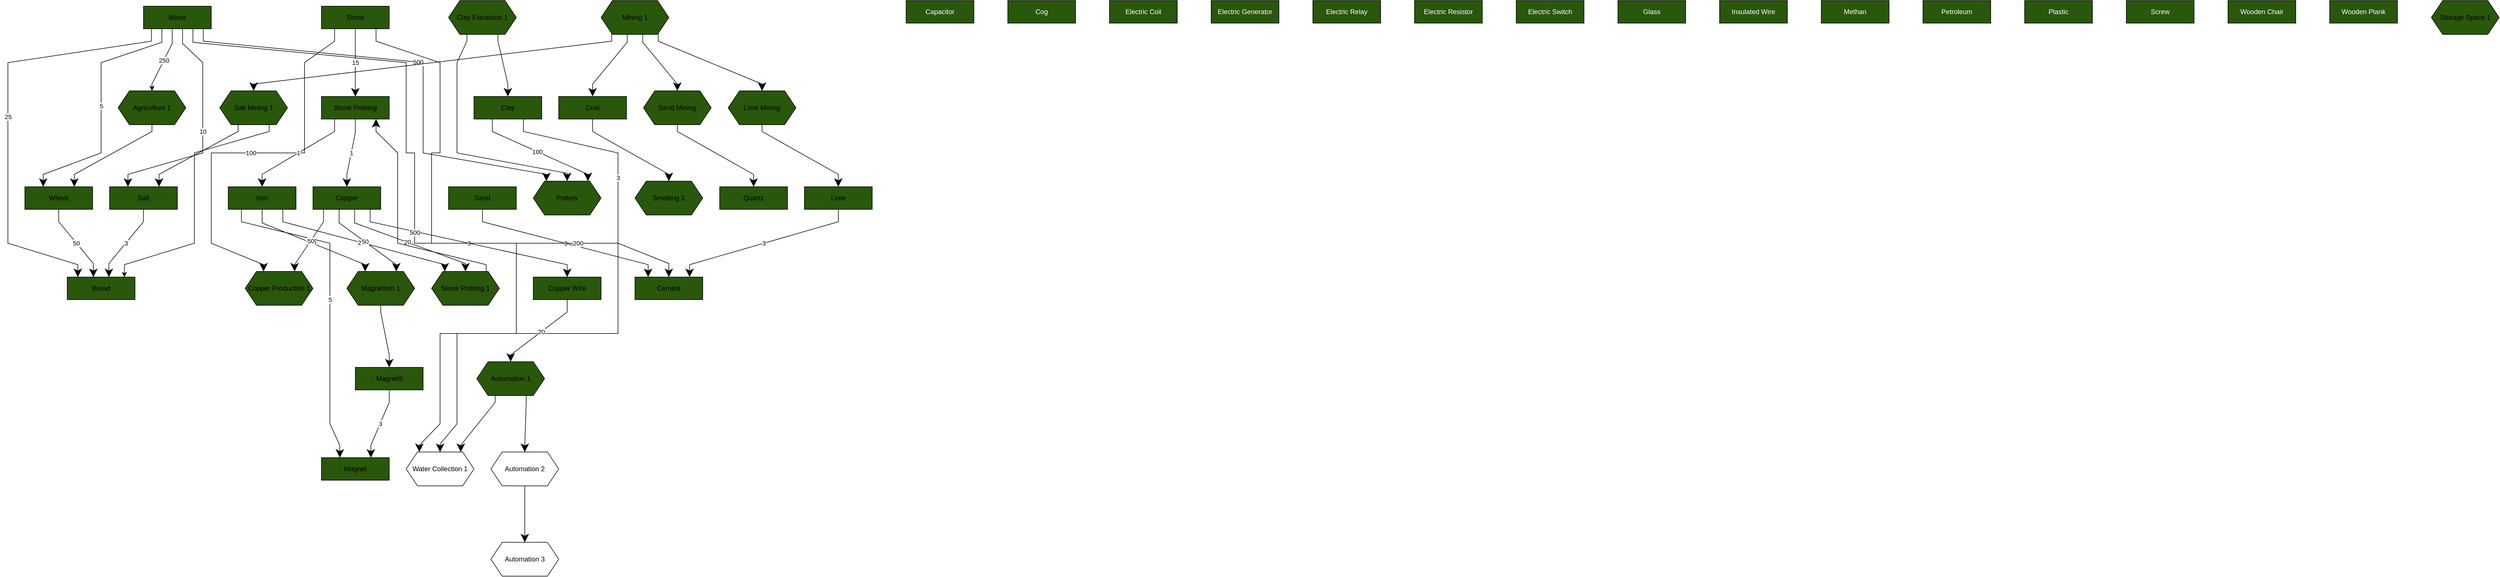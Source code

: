 <mxfile version="17.1.2" type="device"><diagram id="CeTVNoN6J5sdqTTeN6VV" name="Page-1"><mxGraphModel dx="1822" dy="754" grid="1" gridSize="10" guides="1" tooltips="0" connect="1" arrows="1" fold="1" page="0" pageScale="1" pageWidth="827" pageHeight="1169" math="0" shadow="0"><root><mxCell id="0"/><mxCell id="1" parent="0"/><mxCell id="TYY-OfF8i73t4bDMe9A3-23" value="100" style="edgeStyle=orthogonalEdgeStyle;orthogonalLoop=1;jettySize=auto;html=1;noEdgeStyle=1;orthogonal=1;endSize=12;rounded=0;" parent="1" source="TYY-OfF8i73t4bDMe9A3-15" target="TYY-OfF8i73t4bDMe9A3-21" edge="1"><mxGeometry relative="1" as="geometry"><Array as="points"><mxPoint x="450" y="394"/><mxPoint x="632.5" y="468"/></Array></mxGeometry></mxCell><mxCell id="TYY-OfF8i73t4bDMe9A3-30" value="20" style="edgeStyle=orthogonalEdgeStyle;orthogonalLoop=1;jettySize=auto;html=1;noEdgeStyle=1;orthogonal=1;endSize=12;rounded=0;" parent="1" source="TYY-OfF8i73t4bDMe9A3-15" target="TYY-OfF8i73t4bDMe9A3-29" edge="1"><mxGeometry relative="1" as="geometry"><Array as="points"><mxPoint x="486.667" y="392"/><mxPoint x="773.333" y="468"/></Array></mxGeometry></mxCell><mxCell id="TYY-OfF8i73t4bDMe9A3-37" value="5" style="edgeStyle=orthogonalEdgeStyle;orthogonalLoop=1;jettySize=auto;html=1;noEdgeStyle=1;orthogonal=1;endSize=12;rounded=0;" parent="1" source="TYY-OfF8i73t4bDMe9A3-15" target="TYY-OfF8i73t4bDMe9A3-35" edge="1"><mxGeometry relative="1" as="geometry"><Array as="points"><mxPoint x="413.333" y="392"/><mxPoint x="570" y="430"/><mxPoint x="570" y="590"/><mxPoint x="570" y="590"/><mxPoint x="570" y="750"/><mxPoint x="587.5" y="788"/></Array></mxGeometry></mxCell><mxCell id="TYY-OfF8i73t4bDMe9A3-15" value="Iron" style="rounded=0;whiteSpace=wrap;html=1;fillColor=#29570B;" parent="1" vertex="1"><mxGeometry x="390" y="330" width="120" height="40" as="geometry"/></mxCell><mxCell id="TYY-OfF8i73t4bDMe9A3-24" value="50" style="edgeStyle=orthogonalEdgeStyle;orthogonalLoop=1;jettySize=auto;html=1;noEdgeStyle=1;orthogonal=1;endSize=12;rounded=0;" parent="1" source="TYY-OfF8i73t4bDMe9A3-16" target="TYY-OfF8i73t4bDMe9A3-21" edge="1"><mxGeometry relative="1" as="geometry"><mxPoint x="260" y="360" as="targetPoint"/><Array as="points"><mxPoint x="586.25" y="394"/><mxPoint x="687.5" y="468"/></Array></mxGeometry></mxCell><mxCell id="TYY-OfF8i73t4bDMe9A3-27" value="50" style="edgeStyle=orthogonalEdgeStyle;orthogonalLoop=1;jettySize=auto;html=1;noEdgeStyle=1;orthogonal=1;endSize=12;rounded=0;" parent="1" source="TYY-OfF8i73t4bDMe9A3-16" target="TYY-OfF8i73t4bDMe9A3-26" edge="1"><mxGeometry relative="1" as="geometry"><Array as="points"><mxPoint x="558.75" y="392"/><mxPoint x="507.5" y="468"/></Array></mxGeometry></mxCell><mxCell id="TYY-OfF8i73t4bDMe9A3-31" value="20" style="edgeStyle=orthogonalEdgeStyle;orthogonalLoop=1;jettySize=auto;html=1;noEdgeStyle=1;orthogonal=1;endSize=12;rounded=0;" parent="1" source="TYY-OfF8i73t4bDMe9A3-16" target="TYY-OfF8i73t4bDMe9A3-29" edge="1"><mxGeometry relative="1" as="geometry"><Array as="points"><mxPoint x="613.75" y="394"/><mxPoint x="810" y="466"/></Array></mxGeometry></mxCell><mxCell id="TYY-OfF8i73t4bDMe9A3-38" value="3" style="edgeStyle=orthogonalEdgeStyle;orthogonalLoop=1;jettySize=auto;html=1;noEdgeStyle=1;orthogonal=1;endSize=12;rounded=0;" parent="1" source="TYY-OfF8i73t4bDMe9A3-16" target="TYY-OfF8i73t4bDMe9A3-34" edge="1"><mxGeometry relative="1" as="geometry"><Array as="points"><mxPoint x="641.25" y="392"/><mxPoint x="990" y="468"/></Array></mxGeometry></mxCell><mxCell id="TYY-OfF8i73t4bDMe9A3-16" value="Copper" style="rounded=0;whiteSpace=wrap;html=1;fillColor=#29570B;" parent="1" vertex="1"><mxGeometry x="540" y="330" width="120" height="40" as="geometry"/></mxCell><mxCell id="MSOPIZeujYxWpghLqatW-7" value="10" style="edgeStyle=orthogonalEdgeStyle;orthogonalLoop=1;jettySize=auto;html=1;noEdgeStyle=1;orthogonal=1;endSize=12;rounded=0;" parent="1" source="TYY-OfF8i73t4bDMe9A3-17" target="MSOPIZeujYxWpghLqatW-5" edge="1"><mxGeometry relative="1" as="geometry"><Array as="points"><mxPoint x="309.167" y="76"/><mxPoint x="345" y="110"/><mxPoint x="345" y="270"/><mxPoint x="212.5" y="308"/></Array></mxGeometry></mxCell><mxCell id="MSOPIZeujYxWpghLqatW-11" value="25" style="edgeStyle=orthogonalEdgeStyle;orthogonalLoop=1;jettySize=auto;html=1;noEdgeStyle=1;orthogonal=1;endSize=12;rounded=0;" parent="1" source="TYY-OfF8i73t4bDMe9A3-17" target="MSOPIZeujYxWpghLqatW-8" edge="1"><mxGeometry relative="1" as="geometry"><Array as="points"><mxPoint x="254.167" y="72"/><mxPoint y="110"/><mxPoint y="270"/><mxPoint y="270"/><mxPoint y="430"/><mxPoint x="123.75" y="468"/></Array></mxGeometry></mxCell><mxCell id="MSOPIZeujYxWpghLqatW-18" value="500" style="edgeStyle=orthogonalEdgeStyle;orthogonalLoop=1;jettySize=auto;html=1;noEdgeStyle=1;orthogonal=1;endSize=12;rounded=0;" parent="1" source="TYY-OfF8i73t4bDMe9A3-17" target="MSOPIZeujYxWpghLqatW-16" edge="1"><mxGeometry relative="1" as="geometry"><Array as="points"><mxPoint x="345.833" y="72"/><mxPoint x="735" y="110"/><mxPoint x="735" y="270"/><mxPoint x="953.333" y="308"/></Array></mxGeometry></mxCell><mxCell id="kwc9Ztk_CxPcCrk_R-5U-1" value="250" style="edgeStyle=orthogonalEdgeStyle;rounded=0;orthogonalLoop=1;jettySize=auto;html=1;noEdgeStyle=1;orthogonal=1;" parent="1" source="TYY-OfF8i73t4bDMe9A3-17" target="MSOPIZeujYxWpghLqatW-1" edge="1"><mxGeometry relative="1" as="geometry"><Array as="points"><mxPoint x="290.833" y="76"/><mxPoint x="255" y="148"/></Array></mxGeometry></mxCell><mxCell id="kwc9Ztk_CxPcCrk_R-5U-2" value="5" style="edgeStyle=orthogonalEdgeStyle;shape=connector;rounded=0;orthogonalLoop=1;jettySize=auto;html=1;labelBackgroundColor=default;fontFamily=Helvetica;fontSize=11;fontColor=default;endArrow=classic;endSize=12;strokeColor=default;noEdgeStyle=1;orthogonal=1;" parent="1" source="TYY-OfF8i73t4bDMe9A3-17" target="MSOPIZeujYxWpghLqatW-2" edge="1"><mxGeometry relative="1" as="geometry"><Array as="points"><mxPoint x="272.5" y="74"/><mxPoint x="165" y="110"/><mxPoint x="165" y="270"/><mxPoint x="62.5" y="308"/></Array></mxGeometry></mxCell><mxCell id="kwc9Ztk_CxPcCrk_R-5U-8" value="500" style="edgeStyle=orthogonalEdgeStyle;shape=connector;rounded=0;orthogonalLoop=1;jettySize=auto;html=1;labelBackgroundColor=default;fontFamily=Helvetica;fontSize=11;fontColor=default;endArrow=classic;endSize=12;strokeColor=default;noEdgeStyle=1;orthogonal=1;" parent="1" source="TYY-OfF8i73t4bDMe9A3-17" target="kwc9Ztk_CxPcCrk_R-5U-6" edge="1"><mxGeometry relative="1" as="geometry"><Array as="points"><mxPoint x="327.5" y="74"/><mxPoint x="705" y="110"/><mxPoint x="705" y="270"/><mxPoint x="720" y="270"/><mxPoint x="720" y="430"/><mxPoint x="900" y="430"/><mxPoint x="900" y="590"/><mxPoint x="765" y="590"/><mxPoint x="765" y="750"/><mxPoint x="728.333" y="788"/></Array></mxGeometry></mxCell><mxCell id="TYY-OfF8i73t4bDMe9A3-17" value="Water" style="rounded=0;whiteSpace=wrap;html=1;fillColor=#29570B;" parent="1" vertex="1"><mxGeometry x="240" y="10" width="120" height="40" as="geometry"/></mxCell><mxCell id="MSOPIZeujYxWpghLqatW-25" value="3" style="edgeStyle=orthogonalEdgeStyle;orthogonalLoop=1;jettySize=auto;html=1;noEdgeStyle=1;orthogonal=1;endSize=12;rounded=0;" parent="1" source="TYY-OfF8i73t4bDMe9A3-18" target="MSOPIZeujYxWpghLqatW-22" edge="1"><mxGeometry relative="1" as="geometry"><Array as="points"><mxPoint x="840" y="392"/><mxPoint x="1133.333" y="468"/></Array></mxGeometry></mxCell><mxCell id="TYY-OfF8i73t4bDMe9A3-18" value="Sand" style="rounded=0;whiteSpace=wrap;html=1;fillColor=#29570B;" parent="1" vertex="1"><mxGeometry x="780" y="330" width="120" height="40" as="geometry"/></mxCell><mxCell id="TYY-OfF8i73t4bDMe9A3-28" value="100" style="edgeStyle=orthogonalEdgeStyle;orthogonalLoop=1;jettySize=auto;html=1;noEdgeStyle=1;orthogonal=1;endSize=12;rounded=0;" parent="1" source="TYY-OfF8i73t4bDMe9A3-19" target="TYY-OfF8i73t4bDMe9A3-26" edge="1"><mxGeometry relative="1" as="geometry"><Array as="points"><mxPoint x="578.333" y="72"/><mxPoint x="525" y="110"/><mxPoint x="525" y="270"/><mxPoint x="360" y="270"/><mxPoint x="360" y="430"/><mxPoint x="452.5" y="468"/></Array></mxGeometry></mxCell><mxCell id="TYY-OfF8i73t4bDMe9A3-41" value="15" style="edgeStyle=orthogonalEdgeStyle;orthogonalLoop=1;jettySize=auto;html=1;noEdgeStyle=1;orthogonal=1;endSize=12;rounded=0;" parent="1" source="TYY-OfF8i73t4bDMe9A3-19" target="TYY-OfF8i73t4bDMe9A3-39" edge="1"><mxGeometry relative="1" as="geometry"><Array as="points"><mxPoint x="615" y="74"/><mxPoint x="615" y="148"/></Array></mxGeometry></mxCell><mxCell id="kwc9Ztk_CxPcCrk_R-5U-9" value="200" style="edgeStyle=orthogonalEdgeStyle;shape=connector;rounded=0;orthogonalLoop=1;jettySize=auto;html=1;labelBackgroundColor=default;fontFamily=Helvetica;fontSize=11;fontColor=default;endArrow=classic;endSize=12;strokeColor=default;noEdgeStyle=1;orthogonal=1;" parent="1" source="TYY-OfF8i73t4bDMe9A3-19" target="kwc9Ztk_CxPcCrk_R-5U-6" edge="1"><mxGeometry relative="1" as="geometry"><Array as="points"><mxPoint x="651.667" y="72"/><mxPoint x="765" y="110"/><mxPoint x="765" y="270"/><mxPoint x="750" y="270"/><mxPoint x="750" y="430"/><mxPoint x="1080" y="430"/><mxPoint x="1080" y="590"/><mxPoint x="795" y="590"/><mxPoint x="795" y="750"/><mxPoint x="765" y="786"/></Array></mxGeometry></mxCell><mxCell id="TYY-OfF8i73t4bDMe9A3-19" value="Stone" style="rounded=0;whiteSpace=wrap;html=1;fillColor=#29570B;" parent="1" vertex="1"><mxGeometry x="555" y="10" width="120" height="40" as="geometry"/></mxCell><mxCell id="TYY-OfF8i73t4bDMe9A3-36" value="3" style="edgeStyle=orthogonalEdgeStyle;orthogonalLoop=1;jettySize=auto;html=1;noEdgeStyle=1;orthogonal=1;endSize=12;rounded=0;" parent="1" source="TYY-OfF8i73t4bDMe9A3-20" target="TYY-OfF8i73t4bDMe9A3-35" edge="1"><mxGeometry relative="1" as="geometry"><Array as="points"><mxPoint x="675" y="712"/><mxPoint x="642.5" y="788"/></Array></mxGeometry></mxCell><mxCell id="TYY-OfF8i73t4bDMe9A3-20" value="Magnetit" style="rounded=0;whiteSpace=wrap;html=1;fillColor=#29570B;" parent="1" vertex="1"><mxGeometry x="615" y="650" width="120" height="40" as="geometry"/></mxCell><mxCell id="TYY-OfF8i73t4bDMe9A3-25" style="edgeStyle=orthogonalEdgeStyle;orthogonalLoop=1;jettySize=auto;html=1;noEdgeStyle=1;orthogonal=1;endSize=12;rounded=0;" parent="1" source="TYY-OfF8i73t4bDMe9A3-21" target="TYY-OfF8i73t4bDMe9A3-20" edge="1"><mxGeometry relative="1" as="geometry"><Array as="points"><mxPoint x="660" y="552"/><mxPoint x="675" y="628"/></Array></mxGeometry></mxCell><mxCell id="TYY-OfF8i73t4bDMe9A3-21" value="Magnetism 1" style="shape=hexagon;perimeter=hexagonPerimeter2;whiteSpace=wrap;html=1;fixedSize=1;fillColor=#29570B;" parent="1" vertex="1"><mxGeometry x="600" y="480" width="120" height="60" as="geometry"/></mxCell><mxCell id="TYY-OfF8i73t4bDMe9A3-26" value="Copper Production 1" style="shape=hexagon;perimeter=hexagonPerimeter2;whiteSpace=wrap;html=1;fixedSize=1;fillColor=#29570B;" parent="1" vertex="1"><mxGeometry x="420" y="480" width="120" height="60" as="geometry"/></mxCell><mxCell id="TYY-OfF8i73t4bDMe9A3-40" style="edgeStyle=orthogonalEdgeStyle;orthogonalLoop=1;jettySize=auto;html=1;noEdgeStyle=1;orthogonal=1;endSize=12;rounded=0;" parent="1" source="TYY-OfF8i73t4bDMe9A3-29" target="TYY-OfF8i73t4bDMe9A3-39" edge="1"><mxGeometry relative="1" as="geometry"><Array as="points"><mxPoint x="846.667" y="468"/><mxPoint x="690" y="430"/><mxPoint x="690" y="270"/><mxPoint x="651.667" y="232"/></Array></mxGeometry></mxCell><mxCell id="TYY-OfF8i73t4bDMe9A3-29" value="Stone Probing 1" style="shape=hexagon;perimeter=hexagonPerimeter2;whiteSpace=wrap;html=1;fixedSize=1;fillColor=#29570B;" parent="1" vertex="1"><mxGeometry x="750" y="480" width="120" height="60" as="geometry"/></mxCell><mxCell id="kwc9Ztk_CxPcCrk_R-5U-3" value="20" style="edgeStyle=orthogonalEdgeStyle;shape=connector;rounded=0;orthogonalLoop=1;jettySize=auto;html=1;labelBackgroundColor=default;fontFamily=Helvetica;fontSize=11;fontColor=default;endArrow=classic;endSize=12;strokeColor=default;noEdgeStyle=1;orthogonal=1;" parent="1" source="TYY-OfF8i73t4bDMe9A3-34" target="MSOPIZeujYxWpghLqatW-26" edge="1"><mxGeometry relative="1" as="geometry"><Array as="points"><mxPoint x="990" y="552"/><mxPoint x="890" y="628"/></Array></mxGeometry></mxCell><mxCell id="TYY-OfF8i73t4bDMe9A3-34" value="Copper Wire" style="rounded=0;whiteSpace=wrap;html=1;fillColor=#29570B;" parent="1" vertex="1"><mxGeometry x="930" y="490" width="120" height="40" as="geometry"/></mxCell><mxCell id="TYY-OfF8i73t4bDMe9A3-35" value="Magnet" style="rounded=0;whiteSpace=wrap;html=1;fillColor=#29570B;" parent="1" vertex="1"><mxGeometry x="555" y="810" width="120" height="40" as="geometry"/></mxCell><mxCell id="TYY-OfF8i73t4bDMe9A3-42" value="1" style="edgeStyle=orthogonalEdgeStyle;orthogonalLoop=1;jettySize=auto;html=1;noEdgeStyle=1;orthogonal=1;endSize=12;rounded=0;" parent="1" source="TYY-OfF8i73t4bDMe9A3-39" target="TYY-OfF8i73t4bDMe9A3-15" edge="1"><mxGeometry relative="1" as="geometry"><Array as="points"><mxPoint x="578.333" y="232"/><mxPoint x="450" y="308"/></Array></mxGeometry></mxCell><mxCell id="TYY-OfF8i73t4bDMe9A3-43" value="1" style="edgeStyle=orthogonalEdgeStyle;orthogonalLoop=1;jettySize=auto;html=1;noEdgeStyle=1;orthogonal=1;endSize=12;rounded=0;" parent="1" source="TYY-OfF8i73t4bDMe9A3-39" target="TYY-OfF8i73t4bDMe9A3-16" edge="1"><mxGeometry relative="1" as="geometry"><Array as="points"><mxPoint x="615" y="234"/><mxPoint x="600" y="308"/></Array></mxGeometry></mxCell><mxCell id="TYY-OfF8i73t4bDMe9A3-39" value="Stone Probing" style="rounded=0;whiteSpace=wrap;html=1;fillColor=#29570B;" parent="1" vertex="1"><mxGeometry x="555" y="170" width="120" height="40" as="geometry"/></mxCell><mxCell id="MSOPIZeujYxWpghLqatW-3" style="edgeStyle=orthogonalEdgeStyle;orthogonalLoop=1;jettySize=auto;html=1;noEdgeStyle=1;orthogonal=1;endSize=12;rounded=0;" parent="1" source="MSOPIZeujYxWpghLqatW-1" target="MSOPIZeujYxWpghLqatW-2" edge="1"><mxGeometry relative="1" as="geometry"><Array as="points"><mxPoint x="255" y="232"/><mxPoint x="117.5" y="308"/></Array></mxGeometry></mxCell><mxCell id="MSOPIZeujYxWpghLqatW-1" value="Agriculture 1" style="shape=hexagon;perimeter=hexagonPerimeter2;whiteSpace=wrap;html=1;fixedSize=1;fillColor=#29570B;" parent="1" vertex="1"><mxGeometry x="195" y="160" width="120" height="60" as="geometry"/></mxCell><mxCell id="MSOPIZeujYxWpghLqatW-9" value="50" style="edgeStyle=orthogonalEdgeStyle;orthogonalLoop=1;jettySize=auto;html=1;noEdgeStyle=1;orthogonal=1;endSize=12;rounded=0;" parent="1" source="MSOPIZeujYxWpghLqatW-2" target="MSOPIZeujYxWpghLqatW-8" edge="1"><mxGeometry relative="1" as="geometry"><Array as="points"><mxPoint x="90" y="392"/><mxPoint x="151.25" y="466"/></Array></mxGeometry></mxCell><mxCell id="MSOPIZeujYxWpghLqatW-2" value="Wheat" style="rounded=0;whiteSpace=wrap;html=1;fillColor=#29570B;" parent="1" vertex="1"><mxGeometry x="30" y="330" width="120" height="40" as="geometry"/></mxCell><mxCell id="MSOPIZeujYxWpghLqatW-6" style="edgeStyle=orthogonalEdgeStyle;orthogonalLoop=1;jettySize=auto;html=1;noEdgeStyle=1;orthogonal=1;endSize=12;rounded=0;" parent="1" source="MSOPIZeujYxWpghLqatW-4" target="MSOPIZeujYxWpghLqatW-5" edge="1"><mxGeometry relative="1" as="geometry"><Array as="points"><mxPoint x="407.5" y="232"/><mxPoint x="267.5" y="308"/></Array></mxGeometry></mxCell><mxCell id="zNunhVBRazqZsVwoBN01-1" style="edgeStyle=orthogonalEdgeStyle;rounded=0;orthogonalLoop=1;jettySize=auto;html=1;noEdgeStyle=1;orthogonal=1;" edge="1" parent="1" source="MSOPIZeujYxWpghLqatW-4" target="MSOPIZeujYxWpghLqatW-8"><mxGeometry relative="1" as="geometry"><Array as="points"><mxPoint x="462.5" y="232"/><mxPoint x="330" y="270"/><mxPoint x="330" y="430"/><mxPoint x="206.25" y="468"/></Array></mxGeometry></mxCell><mxCell id="MSOPIZeujYxWpghLqatW-4" value="Salt Mining 1" style="shape=hexagon;perimeter=hexagonPerimeter2;whiteSpace=wrap;html=1;fixedSize=1;fillColor=#29570B;" parent="1" vertex="1"><mxGeometry x="375" y="160" width="120" height="60" as="geometry"/></mxCell><mxCell id="MSOPIZeujYxWpghLqatW-10" value="3" style="edgeStyle=orthogonalEdgeStyle;orthogonalLoop=1;jettySize=auto;html=1;noEdgeStyle=1;orthogonal=1;endSize=12;rounded=0;" parent="1" source="MSOPIZeujYxWpghLqatW-5" target="MSOPIZeujYxWpghLqatW-8" edge="1"><mxGeometry relative="1" as="geometry"><Array as="points"><mxPoint x="240" y="392"/><mxPoint x="178.75" y="466"/></Array></mxGeometry></mxCell><mxCell id="MSOPIZeujYxWpghLqatW-5" value="Salt" style="rounded=0;whiteSpace=wrap;html=1;fillColor=#29570B;" parent="1" vertex="1"><mxGeometry x="180" y="330" width="120" height="40" as="geometry"/></mxCell><mxCell id="MSOPIZeujYxWpghLqatW-8" value="Bread" style="rounded=0;whiteSpace=wrap;html=1;fillColor=#29570B;" parent="1" vertex="1"><mxGeometry x="105" y="490" width="120" height="40" as="geometry"/></mxCell><mxCell id="MSOPIZeujYxWpghLqatW-36" style="edgeStyle=orthogonalEdgeStyle;shape=connector;rounded=0;orthogonalLoop=1;jettySize=auto;html=1;labelBackgroundColor=default;fontFamily=Helvetica;fontSize=11;fontColor=default;endArrow=classic;endSize=12;strokeColor=default;noEdgeStyle=1;orthogonal=1;" parent="1" source="MSOPIZeujYxWpghLqatW-12" target="MSOPIZeujYxWpghLqatW-35" edge="1"><mxGeometry relative="1" as="geometry"><Array as="points"><mxPoint x="1035" y="232"/><mxPoint x="1170" y="308"/></Array></mxGeometry></mxCell><mxCell id="MSOPIZeujYxWpghLqatW-12" value="Coal" style="rounded=0;whiteSpace=wrap;html=1;fillColor=#29570B;" parent="1" vertex="1"><mxGeometry x="975" y="170" width="120" height="40" as="geometry"/></mxCell><mxCell id="MSOPIZeujYxWpghLqatW-15" style="edgeStyle=orthogonalEdgeStyle;orthogonalLoop=1;jettySize=auto;html=1;noEdgeStyle=1;orthogonal=1;endSize=12;rounded=0;" parent="1" source="MSOPIZeujYxWpghLqatW-13" target="MSOPIZeujYxWpghLqatW-14" edge="1"><mxGeometry relative="1" as="geometry"><Array as="points"><mxPoint x="867.5" y="72"/><mxPoint x="885" y="148"/></Array></mxGeometry></mxCell><mxCell id="kwc9Ztk_CxPcCrk_R-5U-4" style="edgeStyle=orthogonalEdgeStyle;shape=connector;rounded=0;orthogonalLoop=1;jettySize=auto;html=1;labelBackgroundColor=default;fontFamily=Helvetica;fontSize=11;fontColor=default;endArrow=classic;endSize=12;strokeColor=default;noEdgeStyle=1;orthogonal=1;" parent="1" source="MSOPIZeujYxWpghLqatW-13" target="MSOPIZeujYxWpghLqatW-16" edge="1"><mxGeometry relative="1" as="geometry"><Array as="points"><mxPoint x="812.5" y="72"/><mxPoint x="795" y="110"/><mxPoint x="795" y="270"/><mxPoint x="990" y="306"/></Array></mxGeometry></mxCell><mxCell id="MSOPIZeujYxWpghLqatW-13" value="Clay Extraction 1" style="shape=hexagon;perimeter=hexagonPerimeter2;whiteSpace=wrap;html=1;fixedSize=1;fillColor=#29570B;" parent="1" vertex="1"><mxGeometry x="780" width="120" height="60" as="geometry"/></mxCell><mxCell id="MSOPIZeujYxWpghLqatW-17" value="100" style="edgeStyle=orthogonalEdgeStyle;orthogonalLoop=1;jettySize=auto;html=1;noEdgeStyle=1;orthogonal=1;endSize=12;rounded=0;" parent="1" source="MSOPIZeujYxWpghLqatW-14" target="MSOPIZeujYxWpghLqatW-16" edge="1"><mxGeometry relative="1" as="geometry"><Array as="points"><mxPoint x="857.5" y="232"/><mxPoint x="1026.667" y="308"/></Array></mxGeometry></mxCell><mxCell id="MSOPIZeujYxWpghLqatW-23" value="3" style="edgeStyle=orthogonalEdgeStyle;orthogonalLoop=1;jettySize=auto;html=1;noEdgeStyle=1;orthogonal=1;endSize=12;rounded=0;" parent="1" source="MSOPIZeujYxWpghLqatW-14" target="MSOPIZeujYxWpghLqatW-22" edge="1"><mxGeometry relative="1" as="geometry"><Array as="points"><mxPoint x="912.5" y="232"/><mxPoint x="1080" y="270"/><mxPoint x="1080" y="430"/><mxPoint x="1170" y="466"/></Array></mxGeometry></mxCell><mxCell id="MSOPIZeujYxWpghLqatW-14" value="Clay" style="rounded=0;whiteSpace=wrap;html=1;fillColor=#29570B;" parent="1" vertex="1"><mxGeometry x="825" y="170" width="120" height="40" as="geometry"/></mxCell><mxCell id="MSOPIZeujYxWpghLqatW-16" value="Pottery" style="shape=hexagon;perimeter=hexagonPerimeter2;whiteSpace=wrap;html=1;fixedSize=1;fillColor=#29570B;" parent="1" vertex="1"><mxGeometry x="930" y="320" width="120" height="60" as="geometry"/></mxCell><mxCell id="MSOPIZeujYxWpghLqatW-24" value="3" style="edgeStyle=orthogonalEdgeStyle;orthogonalLoop=1;jettySize=auto;html=1;noEdgeStyle=1;orthogonal=1;endSize=12;rounded=0;" parent="1" source="MSOPIZeujYxWpghLqatW-19" target="MSOPIZeujYxWpghLqatW-22" edge="1"><mxGeometry relative="1" as="geometry"><Array as="points"><mxPoint x="1470" y="392"/><mxPoint x="1206.667" y="468"/></Array></mxGeometry></mxCell><mxCell id="MSOPIZeujYxWpghLqatW-19" value="Lime" style="rounded=0;whiteSpace=wrap;html=1;fillColor=#29570B;" parent="1" vertex="1"><mxGeometry x="1410" y="330" width="120" height="40" as="geometry"/></mxCell><mxCell id="MSOPIZeujYxWpghLqatW-21" style="edgeStyle=orthogonalEdgeStyle;orthogonalLoop=1;jettySize=auto;html=1;noEdgeStyle=1;orthogonal=1;endSize=12;rounded=0;" parent="1" source="MSOPIZeujYxWpghLqatW-20" target="MSOPIZeujYxWpghLqatW-19" edge="1"><mxGeometry relative="1" as="geometry"><Array as="points"><mxPoint x="1335" y="232"/><mxPoint x="1470" y="308"/></Array></mxGeometry></mxCell><mxCell id="MSOPIZeujYxWpghLqatW-20" value="Lime Mining" style="shape=hexagon;perimeter=hexagonPerimeter2;whiteSpace=wrap;html=1;fixedSize=1;fillColor=#29570B;" parent="1" vertex="1"><mxGeometry x="1275" y="160" width="120" height="60" as="geometry"/></mxCell><mxCell id="MSOPIZeujYxWpghLqatW-22" value="Cement" style="rounded=0;whiteSpace=wrap;html=1;fillColor=#29570B;" parent="1" vertex="1"><mxGeometry x="1110" y="490" width="120" height="40" as="geometry"/></mxCell><mxCell id="MSOPIZeujYxWpghLqatW-28" style="edgeStyle=orthogonalEdgeStyle;orthogonalLoop=1;jettySize=auto;html=1;noEdgeStyle=1;orthogonal=1;endSize=12;rounded=0;" parent="1" source="MSOPIZeujYxWpghLqatW-26" target="MSOPIZeujYxWpghLqatW-27" edge="1"><mxGeometry relative="1" as="geometry"><Array as="points"><mxPoint x="917.5" y="712"/><mxPoint x="915" y="788"/></Array></mxGeometry></mxCell><mxCell id="kwc9Ztk_CxPcCrk_R-5U-7" style="edgeStyle=orthogonalEdgeStyle;shape=connector;rounded=0;orthogonalLoop=1;jettySize=auto;html=1;labelBackgroundColor=default;fontFamily=Helvetica;fontSize=11;fontColor=default;endArrow=classic;endSize=12;strokeColor=default;noEdgeStyle=1;orthogonal=1;" parent="1" source="MSOPIZeujYxWpghLqatW-26" target="kwc9Ztk_CxPcCrk_R-5U-6" edge="1"><mxGeometry relative="1" as="geometry"><Array as="points"><mxPoint x="862.5" y="712"/><mxPoint x="801.667" y="788"/></Array></mxGeometry></mxCell><mxCell id="MSOPIZeujYxWpghLqatW-26" value="Automation 1" style="shape=hexagon;perimeter=hexagonPerimeter2;whiteSpace=wrap;html=1;fixedSize=1;fillColor=#29570B;" parent="1" vertex="1"><mxGeometry x="830" y="640" width="120" height="60" as="geometry"/></mxCell><mxCell id="MSOPIZeujYxWpghLqatW-30" style="edgeStyle=orthogonalEdgeStyle;orthogonalLoop=1;jettySize=auto;html=1;noEdgeStyle=1;orthogonal=1;endSize=12;rounded=0;" parent="1" source="MSOPIZeujYxWpghLqatW-27" target="MSOPIZeujYxWpghLqatW-29" edge="1"><mxGeometry relative="1" as="geometry"><Array as="points"><mxPoint x="915" y="872"/><mxPoint x="915" y="948"/></Array></mxGeometry></mxCell><mxCell id="MSOPIZeujYxWpghLqatW-27" value="Automation 2" style="shape=hexagon;perimeter=hexagonPerimeter2;whiteSpace=wrap;html=1;fixedSize=1;" parent="1" vertex="1"><mxGeometry x="855" y="800" width="120" height="60" as="geometry"/></mxCell><mxCell id="MSOPIZeujYxWpghLqatW-29" value="Automation 3" style="shape=hexagon;perimeter=hexagonPerimeter2;whiteSpace=wrap;html=1;fixedSize=1;" parent="1" vertex="1"><mxGeometry x="855" y="960" width="120" height="60" as="geometry"/></mxCell><mxCell id="MSOPIZeujYxWpghLqatW-34" style="edgeStyle=orthogonalEdgeStyle;shape=connector;rounded=0;orthogonalLoop=1;jettySize=auto;html=1;labelBackgroundColor=default;fontFamily=Helvetica;fontSize=11;fontColor=default;endArrow=classic;endSize=12;strokeColor=default;noEdgeStyle=1;orthogonal=1;" parent="1" source="MSOPIZeujYxWpghLqatW-32" target="MSOPIZeujYxWpghLqatW-33" edge="1"><mxGeometry relative="1" as="geometry"><Array as="points"><mxPoint x="1185" y="232"/><mxPoint x="1320" y="308"/></Array></mxGeometry></mxCell><mxCell id="MSOPIZeujYxWpghLqatW-32" value="Sand Mining" style="shape=hexagon;perimeter=hexagonPerimeter2;whiteSpace=wrap;html=1;fixedSize=1;fillColor=#29570B;" parent="1" vertex="1"><mxGeometry x="1125" y="160" width="120" height="60" as="geometry"/></mxCell><mxCell id="MSOPIZeujYxWpghLqatW-33" value="Quartz" style="rounded=0;whiteSpace=wrap;html=1;fillColor=#29570B;" parent="1" vertex="1"><mxGeometry x="1260" y="330" width="120" height="40" as="geometry"/></mxCell><mxCell id="MSOPIZeujYxWpghLqatW-35" value="Smelting 1" style="shape=hexagon;perimeter=hexagonPerimeter2;whiteSpace=wrap;html=1;fixedSize=1;fillColor=#29570B;" parent="1" vertex="1"><mxGeometry x="1110" y="320" width="120" height="60" as="geometry"/></mxCell><mxCell id="MSOPIZeujYxWpghLqatW-38" style="edgeStyle=orthogonalEdgeStyle;shape=connector;rounded=0;orthogonalLoop=1;jettySize=auto;html=1;labelBackgroundColor=default;fontFamily=Helvetica;fontSize=11;fontColor=default;endArrow=classic;endSize=12;strokeColor=default;noEdgeStyle=1;orthogonal=1;" parent="1" source="MSOPIZeujYxWpghLqatW-37" target="MSOPIZeujYxWpghLqatW-20" edge="1"><mxGeometry relative="1" as="geometry"><Array as="points"><mxPoint x="1151.25" y="72"/><mxPoint x="1335" y="148"/></Array></mxGeometry></mxCell><mxCell id="MSOPIZeujYxWpghLqatW-39" style="edgeStyle=orthogonalEdgeStyle;shape=connector;rounded=0;orthogonalLoop=1;jettySize=auto;html=1;labelBackgroundColor=default;fontFamily=Helvetica;fontSize=11;fontColor=default;endArrow=classic;endSize=12;strokeColor=default;noEdgeStyle=1;orthogonal=1;" parent="1" source="MSOPIZeujYxWpghLqatW-37" target="MSOPIZeujYxWpghLqatW-12" edge="1"><mxGeometry relative="1" as="geometry"><Array as="points"><mxPoint x="1096.25" y="74"/><mxPoint x="1035" y="148"/></Array></mxGeometry></mxCell><mxCell id="MSOPIZeujYxWpghLqatW-40" style="edgeStyle=orthogonalEdgeStyle;shape=connector;rounded=0;orthogonalLoop=1;jettySize=auto;html=1;labelBackgroundColor=default;fontFamily=Helvetica;fontSize=11;fontColor=default;endArrow=classic;endSize=12;strokeColor=default;noEdgeStyle=1;orthogonal=1;" parent="1" source="MSOPIZeujYxWpghLqatW-37" target="MSOPIZeujYxWpghLqatW-32" edge="1"><mxGeometry relative="1" as="geometry"><Array as="points"><mxPoint x="1123.75" y="74"/><mxPoint x="1185" y="148"/></Array></mxGeometry></mxCell><mxCell id="MSOPIZeujYxWpghLqatW-41" style="edgeStyle=orthogonalEdgeStyle;shape=connector;rounded=0;orthogonalLoop=1;jettySize=auto;html=1;labelBackgroundColor=default;fontFamily=Helvetica;fontSize=11;fontColor=default;endArrow=classic;endSize=12;strokeColor=default;noEdgeStyle=1;orthogonal=1;" parent="1" source="MSOPIZeujYxWpghLqatW-37" target="MSOPIZeujYxWpghLqatW-4" edge="1"><mxGeometry relative="1" as="geometry"><Array as="points"><mxPoint x="1068.75" y="72"/><mxPoint x="435" y="148"/></Array></mxGeometry></mxCell><mxCell id="MSOPIZeujYxWpghLqatW-37" value="Mining 1" style="shape=hexagon;perimeter=hexagonPerimeter2;whiteSpace=wrap;html=1;fixedSize=1;fillColor=#29570B;" parent="1" vertex="1"><mxGeometry x="1050" width="120" height="60" as="geometry"/></mxCell><mxCell id="BZlYoqprWWqT3vswTw7m-1" value="Capacitor" style="rounded=0;whiteSpace=wrap;html=1;glass=0;shadow=0;sketch=0;fillColor=#29570B;fontColor=#ffffff;strokeColor=default;" parent="1" vertex="1"><mxGeometry x="1590" width="120" height="40" as="geometry"/></mxCell><mxCell id="BZlYoqprWWqT3vswTw7m-2" value="Cog" style="rounded=0;whiteSpace=wrap;html=1;glass=0;shadow=0;sketch=0;fillColor=#29570B;fontColor=#ffffff;strokeColor=default;" parent="1" vertex="1"><mxGeometry x="1770" width="120" height="40" as="geometry"/></mxCell><mxCell id="BZlYoqprWWqT3vswTw7m-3" value="Electric Coil" style="rounded=0;whiteSpace=wrap;html=1;glass=0;shadow=0;sketch=0;fillColor=#29570B;fontColor=#ffffff;strokeColor=default;" parent="1" vertex="1"><mxGeometry x="1950" width="120" height="40" as="geometry"/></mxCell><mxCell id="BZlYoqprWWqT3vswTw7m-4" value="Electric Generator" style="rounded=0;whiteSpace=wrap;html=1;glass=0;shadow=0;sketch=0;fillColor=#29570B;fontColor=#ffffff;strokeColor=default;" parent="1" vertex="1"><mxGeometry x="2130" width="120" height="40" as="geometry"/></mxCell><mxCell id="BZlYoqprWWqT3vswTw7m-5" value="Electric Relay" style="rounded=0;whiteSpace=wrap;html=1;glass=0;shadow=0;sketch=0;fillColor=#29570B;fontColor=#ffffff;strokeColor=default;" parent="1" vertex="1"><mxGeometry x="2310" width="120" height="40" as="geometry"/></mxCell><mxCell id="BZlYoqprWWqT3vswTw7m-6" value="Electric Resistor" style="rounded=0;whiteSpace=wrap;html=1;glass=0;shadow=0;sketch=0;fillColor=#29570B;fontColor=#ffffff;strokeColor=default;" parent="1" vertex="1"><mxGeometry x="2490" width="120" height="40" as="geometry"/></mxCell><mxCell id="BZlYoqprWWqT3vswTw7m-7" value="Electric Switch" style="rounded=0;whiteSpace=wrap;html=1;glass=0;shadow=0;sketch=0;fillColor=#29570B;fontColor=#ffffff;strokeColor=default;" parent="1" vertex="1"><mxGeometry x="2670" width="120" height="40" as="geometry"/></mxCell><mxCell id="BZlYoqprWWqT3vswTw7m-8" value="Glass" style="rounded=0;whiteSpace=wrap;html=1;glass=0;shadow=0;sketch=0;fillColor=#29570B;fontColor=#ffffff;strokeColor=default;" parent="1" vertex="1"><mxGeometry x="2850" width="120" height="40" as="geometry"/></mxCell><mxCell id="BZlYoqprWWqT3vswTw7m-9" value="Insulated Wire" style="rounded=0;whiteSpace=wrap;html=1;glass=0;shadow=0;sketch=0;fillColor=#29570B;fontColor=#ffffff;strokeColor=default;" parent="1" vertex="1"><mxGeometry x="3030" width="120" height="40" as="geometry"/></mxCell><mxCell id="BZlYoqprWWqT3vswTw7m-10" value="Methan" style="rounded=0;whiteSpace=wrap;html=1;glass=0;shadow=0;sketch=0;fillColor=#29570B;fontColor=#ffffff;strokeColor=default;" parent="1" vertex="1"><mxGeometry x="3210" width="120" height="40" as="geometry"/></mxCell><mxCell id="BZlYoqprWWqT3vswTw7m-11" value="Petroleum" style="rounded=0;whiteSpace=wrap;html=1;glass=0;shadow=0;sketch=0;fillColor=#29570B;fontColor=#ffffff;strokeColor=default;" parent="1" vertex="1"><mxGeometry x="3390" width="120" height="40" as="geometry"/></mxCell><mxCell id="BZlYoqprWWqT3vswTw7m-12" value="Plastic" style="rounded=0;whiteSpace=wrap;html=1;glass=0;shadow=0;sketch=0;fillColor=#29570B;fontColor=#ffffff;strokeColor=default;" parent="1" vertex="1"><mxGeometry x="3570" width="120" height="40" as="geometry"/></mxCell><mxCell id="BZlYoqprWWqT3vswTw7m-13" value="Screw" style="rounded=0;whiteSpace=wrap;html=1;glass=0;shadow=0;sketch=0;fillColor=#29570B;fontColor=#ffffff;strokeColor=default;" parent="1" vertex="1"><mxGeometry x="3750" width="120" height="40" as="geometry"/></mxCell><mxCell id="BZlYoqprWWqT3vswTw7m-14" value="Wooden Chair" style="rounded=0;whiteSpace=wrap;html=1;glass=0;shadow=0;sketch=0;fillColor=#29570B;fontColor=#ffffff;strokeColor=default;" parent="1" vertex="1"><mxGeometry x="3930" width="120" height="40" as="geometry"/></mxCell><mxCell id="BZlYoqprWWqT3vswTw7m-15" value="Wooden Plank" style="rounded=0;whiteSpace=wrap;html=1;glass=0;shadow=0;sketch=0;fillColor=#29570B;fontColor=#ffffff;strokeColor=default;" parent="1" vertex="1"><mxGeometry x="4110" width="120" height="40" as="geometry"/></mxCell><mxCell id="kwc9Ztk_CxPcCrk_R-5U-6" value="Water Collection 1" style="shape=hexagon;perimeter=hexagonPerimeter2;whiteSpace=wrap;html=1;fixedSize=1;" parent="1" vertex="1"><mxGeometry x="705" y="800" width="120" height="60" as="geometry"/></mxCell><mxCell id="jTYvr-vKHeVI2IyNy00h-1" value="Storage Space 1" style="shape=hexagon;perimeter=hexagonPerimeter2;whiteSpace=wrap;html=1;fixedSize=1;fillColor=#29570B;" parent="1" vertex="1"><mxGeometry x="4290" width="120" height="60" as="geometry"/></mxCell></root></mxGraphModel></diagram></mxfile>